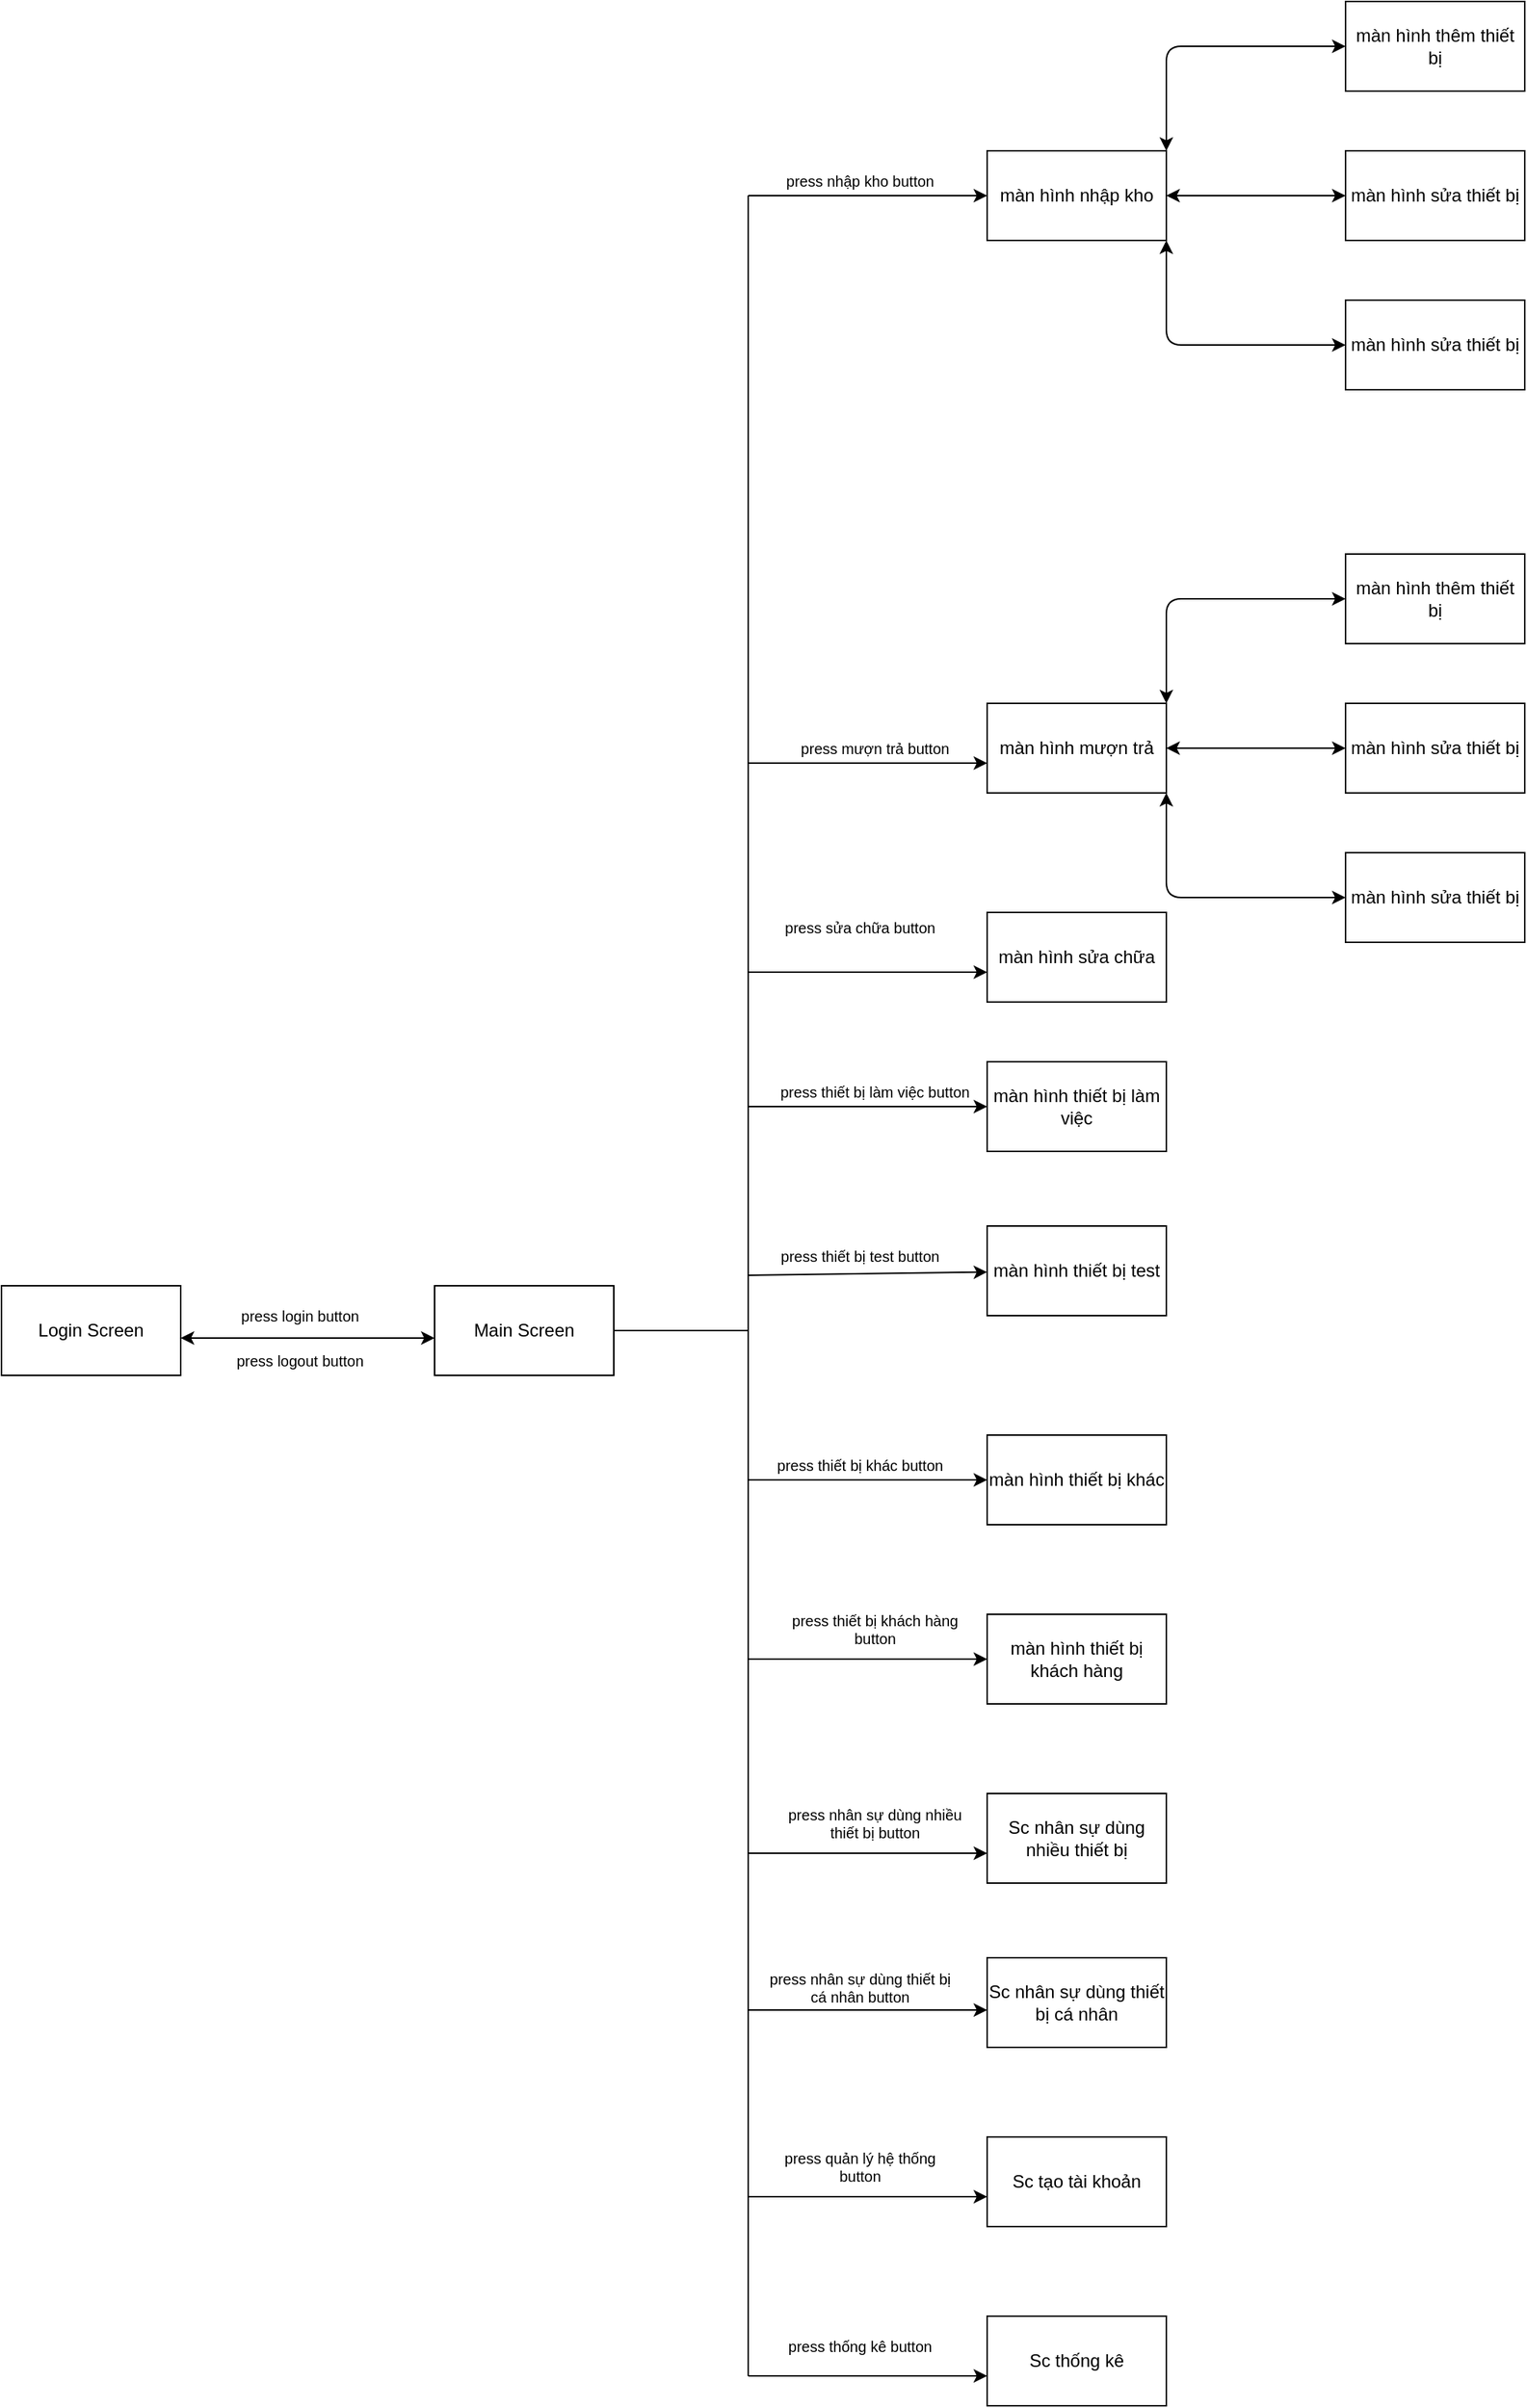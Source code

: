 <mxfile version="14.0.1" type="github">
  <diagram id="LNaT6KfbJGkIjgs2NVqa" name="Page-1">
    <mxGraphModel dx="1747" dy="1721" grid="1" gridSize="10" guides="1" tooltips="1" connect="1" arrows="1" fold="1" page="1" pageScale="1" pageWidth="827" pageHeight="1169" math="0" shadow="0">
      <root>
        <mxCell id="0" />
        <mxCell id="1" parent="0" />
        <mxCell id="f_DrGkyQNnAribpmpM6t-1" value="" style="rounded=0;whiteSpace=wrap;html=1;fontSize=10;" parent="1" vertex="1">
          <mxGeometry x="-90" y="720" width="120" height="60" as="geometry" />
        </mxCell>
        <mxCell id="f_DrGkyQNnAribpmpM6t-2" value="Main Screen" style="text;html=1;strokeColor=none;fillColor=none;align=center;verticalAlign=middle;whiteSpace=wrap;rounded=0;fontSize=12;" parent="1" vertex="1">
          <mxGeometry x="-90" y="740" width="120" height="20" as="geometry" />
        </mxCell>
        <mxCell id="f_DrGkyQNnAribpmpM6t-3" value="" style="rounded=0;whiteSpace=wrap;html=1;fontSize=10;" parent="1" vertex="1">
          <mxGeometry x="280" y="-40" width="120" height="60" as="geometry" />
        </mxCell>
        <mxCell id="f_DrGkyQNnAribpmpM6t-4" value="màn hình nhập kho" style="text;html=1;strokeColor=none;fillColor=none;align=center;verticalAlign=middle;whiteSpace=wrap;rounded=0;fontSize=12;" parent="1" vertex="1">
          <mxGeometry x="280" y="-20" width="120" height="20" as="geometry" />
        </mxCell>
        <mxCell id="f_DrGkyQNnAribpmpM6t-5" value="" style="rounded=0;whiteSpace=wrap;html=1;fontSize=10;" parent="1" vertex="1">
          <mxGeometry x="280" y="330" width="120" height="60" as="geometry" />
        </mxCell>
        <mxCell id="f_DrGkyQNnAribpmpM6t-6" value="màn hình mượn trả" style="text;html=1;strokeColor=none;fillColor=none;align=center;verticalAlign=middle;whiteSpace=wrap;rounded=0;fontSize=12;" parent="1" vertex="1">
          <mxGeometry x="280" y="350" width="120" height="20" as="geometry" />
        </mxCell>
        <mxCell id="f_DrGkyQNnAribpmpM6t-7" value="" style="rounded=0;whiteSpace=wrap;html=1;fontSize=10;" parent="1" vertex="1">
          <mxGeometry x="280" y="470" width="120" height="60" as="geometry" />
        </mxCell>
        <mxCell id="f_DrGkyQNnAribpmpM6t-8" value="màn hình sửa chữa" style="text;html=1;strokeColor=none;fillColor=none;align=center;verticalAlign=middle;whiteSpace=wrap;rounded=0;fontSize=12;" parent="1" vertex="1">
          <mxGeometry x="280" y="490" width="120" height="20" as="geometry" />
        </mxCell>
        <mxCell id="f_DrGkyQNnAribpmpM6t-9" value="" style="rounded=0;whiteSpace=wrap;html=1;fontSize=10;" parent="1" vertex="1">
          <mxGeometry x="280" y="570" width="120" height="60" as="geometry" />
        </mxCell>
        <mxCell id="f_DrGkyQNnAribpmpM6t-10" value="màn hình thiết bị làm việc" style="text;html=1;strokeColor=none;fillColor=none;align=center;verticalAlign=middle;whiteSpace=wrap;rounded=0;fontSize=12;" parent="1" vertex="1">
          <mxGeometry x="280" y="590" width="120" height="20" as="geometry" />
        </mxCell>
        <mxCell id="f_DrGkyQNnAribpmpM6t-11" value="" style="rounded=0;whiteSpace=wrap;html=1;fontSize=10;" parent="1" vertex="1">
          <mxGeometry x="280" y="680" width="120" height="60" as="geometry" />
        </mxCell>
        <mxCell id="f_DrGkyQNnAribpmpM6t-12" value="màn hình thiết bị test" style="text;html=1;strokeColor=none;fillColor=none;align=center;verticalAlign=middle;whiteSpace=wrap;rounded=0;fontSize=12;" parent="1" vertex="1">
          <mxGeometry x="280" y="700" width="120" height="20" as="geometry" />
        </mxCell>
        <mxCell id="f_DrGkyQNnAribpmpM6t-13" value="" style="rounded=0;whiteSpace=wrap;html=1;fontSize=10;" parent="1" vertex="1">
          <mxGeometry x="280" y="820" width="120" height="60" as="geometry" />
        </mxCell>
        <mxCell id="f_DrGkyQNnAribpmpM6t-14" value="màn hình thiết bị khác" style="text;html=1;strokeColor=none;fillColor=none;align=center;verticalAlign=middle;whiteSpace=wrap;rounded=0;fontSize=12;" parent="1" vertex="1">
          <mxGeometry x="280" y="840" width="120" height="20" as="geometry" />
        </mxCell>
        <mxCell id="f_DrGkyQNnAribpmpM6t-15" value="" style="rounded=0;whiteSpace=wrap;html=1;fontSize=10;" parent="1" vertex="1">
          <mxGeometry x="280" y="940" width="120" height="60" as="geometry" />
        </mxCell>
        <mxCell id="f_DrGkyQNnAribpmpM6t-16" value="màn hình thiết bị khách hàng" style="text;html=1;strokeColor=none;fillColor=none;align=center;verticalAlign=middle;whiteSpace=wrap;rounded=0;fontSize=12;" parent="1" vertex="1">
          <mxGeometry x="280" y="960" width="120" height="20" as="geometry" />
        </mxCell>
        <mxCell id="f_DrGkyQNnAribpmpM6t-17" value="" style="rounded=0;whiteSpace=wrap;html=1;fontSize=10;" parent="1" vertex="1">
          <mxGeometry x="280" y="1060" width="120" height="60" as="geometry" />
        </mxCell>
        <mxCell id="f_DrGkyQNnAribpmpM6t-18" value="Sc nhân sự dùng nhiều thiết bị" style="text;html=1;strokeColor=none;fillColor=none;align=center;verticalAlign=middle;whiteSpace=wrap;rounded=0;fontSize=12;" parent="1" vertex="1">
          <mxGeometry x="280" y="1080" width="120" height="20" as="geometry" />
        </mxCell>
        <mxCell id="f_DrGkyQNnAribpmpM6t-19" value="" style="rounded=0;whiteSpace=wrap;html=1;fontSize=10;" parent="1" vertex="1">
          <mxGeometry x="280" y="1170" width="120" height="60" as="geometry" />
        </mxCell>
        <mxCell id="f_DrGkyQNnAribpmpM6t-20" value="Sc nhân sự dùng thiết bị cá nhân" style="text;html=1;strokeColor=none;fillColor=none;align=center;verticalAlign=middle;whiteSpace=wrap;rounded=0;fontSize=12;" parent="1" vertex="1">
          <mxGeometry x="280" y="1190" width="120" height="20" as="geometry" />
        </mxCell>
        <mxCell id="f_DrGkyQNnAribpmpM6t-21" value="" style="rounded=0;whiteSpace=wrap;html=1;fontSize=10;" parent="1" vertex="1">
          <mxGeometry x="280" y="1290" width="120" height="60" as="geometry" />
        </mxCell>
        <mxCell id="f_DrGkyQNnAribpmpM6t-22" value="Sc tạo tài khoản" style="text;html=1;strokeColor=none;fillColor=none;align=center;verticalAlign=middle;whiteSpace=wrap;rounded=0;fontSize=12;" parent="1" vertex="1">
          <mxGeometry x="280" y="1310" width="120" height="20" as="geometry" />
        </mxCell>
        <mxCell id="f_DrGkyQNnAribpmpM6t-23" value="" style="rounded=0;whiteSpace=wrap;html=1;fontSize=10;" parent="1" vertex="1">
          <mxGeometry x="280" y="1410" width="120" height="60" as="geometry" />
        </mxCell>
        <mxCell id="f_DrGkyQNnAribpmpM6t-24" value="Sc thống kê" style="text;html=1;strokeColor=none;fillColor=none;align=center;verticalAlign=middle;whiteSpace=wrap;rounded=0;fontSize=12;" parent="1" vertex="1">
          <mxGeometry x="280" y="1430" width="120" height="20" as="geometry" />
        </mxCell>
        <mxCell id="f_DrGkyQNnAribpmpM6t-31" value="" style="endArrow=none;html=1;fontSize=10;" parent="1" edge="1">
          <mxGeometry width="50" height="50" relative="1" as="geometry">
            <mxPoint x="120" y="1450" as="sourcePoint" />
            <mxPoint x="120" y="-10" as="targetPoint" />
          </mxGeometry>
        </mxCell>
        <mxCell id="f_DrGkyQNnAribpmpM6t-32" value="" style="endArrow=none;html=1;fontSize=10;exitX=1;exitY=0.5;exitDx=0;exitDy=0;" parent="1" source="f_DrGkyQNnAribpmpM6t-1" edge="1">
          <mxGeometry width="50" height="50" relative="1" as="geometry">
            <mxPoint x="170" y="810" as="sourcePoint" />
            <mxPoint x="120" y="750" as="targetPoint" />
          </mxGeometry>
        </mxCell>
        <mxCell id="f_DrGkyQNnAribpmpM6t-33" value="" style="endArrow=classic;html=1;fontSize=10;entryX=0;entryY=0.5;entryDx=0;entryDy=0;" parent="1" target="f_DrGkyQNnAribpmpM6t-4" edge="1">
          <mxGeometry width="50" height="50" relative="1" as="geometry">
            <mxPoint x="120" y="-10" as="sourcePoint" />
            <mxPoint x="220" y="100" as="targetPoint" />
          </mxGeometry>
        </mxCell>
        <mxCell id="f_DrGkyQNnAribpmpM6t-34" value="" style="endArrow=classic;html=1;fontSize=10;entryX=0;entryY=1;entryDx=0;entryDy=0;" parent="1" target="f_DrGkyQNnAribpmpM6t-6" edge="1">
          <mxGeometry width="50" height="50" relative="1" as="geometry">
            <mxPoint x="120" y="370" as="sourcePoint" />
            <mxPoint x="220" y="330" as="targetPoint" />
          </mxGeometry>
        </mxCell>
        <mxCell id="f_DrGkyQNnAribpmpM6t-35" value="" style="endArrow=classic;html=1;fontSize=10;entryX=0;entryY=1;entryDx=0;entryDy=0;" parent="1" target="f_DrGkyQNnAribpmpM6t-8" edge="1">
          <mxGeometry width="50" height="50" relative="1" as="geometry">
            <mxPoint x="120" y="510" as="sourcePoint" />
            <mxPoint x="220" y="330" as="targetPoint" />
          </mxGeometry>
        </mxCell>
        <mxCell id="f_DrGkyQNnAribpmpM6t-36" value="" style="endArrow=classic;html=1;fontSize=10;entryX=0;entryY=0.5;entryDx=0;entryDy=0;" parent="1" target="f_DrGkyQNnAribpmpM6t-10" edge="1">
          <mxGeometry width="50" height="50" relative="1" as="geometry">
            <mxPoint x="120" y="600" as="sourcePoint" />
            <mxPoint x="220" y="630" as="targetPoint" />
          </mxGeometry>
        </mxCell>
        <mxCell id="f_DrGkyQNnAribpmpM6t-37" value="" style="endArrow=classic;html=1;fontSize=10;" parent="1" target="f_DrGkyQNnAribpmpM6t-12" edge="1">
          <mxGeometry width="50" height="50" relative="1" as="geometry">
            <mxPoint x="120" y="713" as="sourcePoint" />
            <mxPoint x="220" y="830" as="targetPoint" />
          </mxGeometry>
        </mxCell>
        <mxCell id="f_DrGkyQNnAribpmpM6t-38" value="" style="endArrow=classic;html=1;fontSize=10;entryX=0;entryY=0.5;entryDx=0;entryDy=0;" parent="1" target="f_DrGkyQNnAribpmpM6t-14" edge="1">
          <mxGeometry width="50" height="50" relative="1" as="geometry">
            <mxPoint x="120" y="850" as="sourcePoint" />
            <mxPoint x="220" y="730" as="targetPoint" />
          </mxGeometry>
        </mxCell>
        <mxCell id="f_DrGkyQNnAribpmpM6t-39" value="" style="endArrow=classic;html=1;fontSize=10;entryX=0;entryY=0.5;entryDx=0;entryDy=0;" parent="1" target="f_DrGkyQNnAribpmpM6t-16" edge="1">
          <mxGeometry width="50" height="50" relative="1" as="geometry">
            <mxPoint x="120" y="970" as="sourcePoint" />
            <mxPoint x="220" y="1030" as="targetPoint" />
          </mxGeometry>
        </mxCell>
        <mxCell id="f_DrGkyQNnAribpmpM6t-40" value="" style="endArrow=classic;html=1;fontSize=10;entryX=0;entryY=1;entryDx=0;entryDy=0;" parent="1" target="f_DrGkyQNnAribpmpM6t-18" edge="1">
          <mxGeometry width="50" height="50" relative="1" as="geometry">
            <mxPoint x="120" y="1100" as="sourcePoint" />
            <mxPoint x="220" y="1130" as="targetPoint" />
          </mxGeometry>
        </mxCell>
        <mxCell id="f_DrGkyQNnAribpmpM6t-41" value="" style="endArrow=classic;html=1;fontSize=10;entryX=0;entryY=0.75;entryDx=0;entryDy=0;" parent="1" target="f_DrGkyQNnAribpmpM6t-20" edge="1">
          <mxGeometry width="50" height="50" relative="1" as="geometry">
            <mxPoint x="120" y="1205" as="sourcePoint" />
            <mxPoint x="220" y="1230" as="targetPoint" />
          </mxGeometry>
        </mxCell>
        <mxCell id="f_DrGkyQNnAribpmpM6t-42" value="" style="endArrow=classic;html=1;fontSize=10;entryX=0;entryY=1;entryDx=0;entryDy=0;" parent="1" target="f_DrGkyQNnAribpmpM6t-22" edge="1">
          <mxGeometry width="50" height="50" relative="1" as="geometry">
            <mxPoint x="120" y="1330" as="sourcePoint" />
            <mxPoint x="220" y="1330" as="targetPoint" />
          </mxGeometry>
        </mxCell>
        <mxCell id="f_DrGkyQNnAribpmpM6t-43" value="" style="endArrow=classic;html=1;fontSize=10;entryX=0;entryY=1;entryDx=0;entryDy=0;" parent="1" target="f_DrGkyQNnAribpmpM6t-24" edge="1">
          <mxGeometry width="50" height="50" relative="1" as="geometry">
            <mxPoint x="120" y="1450" as="sourcePoint" />
            <mxPoint x="220" y="1330" as="targetPoint" />
          </mxGeometry>
        </mxCell>
        <mxCell id="f_DrGkyQNnAribpmpM6t-44" value="" style="rounded=0;whiteSpace=wrap;html=1;fontSize=10;" parent="1" vertex="1">
          <mxGeometry x="-380" y="720" width="120" height="60" as="geometry" />
        </mxCell>
        <mxCell id="f_DrGkyQNnAribpmpM6t-45" value="Login Screen" style="text;html=1;strokeColor=none;fillColor=none;align=center;verticalAlign=middle;whiteSpace=wrap;rounded=0;fontSize=12;" parent="1" vertex="1">
          <mxGeometry x="-380" y="740" width="120" height="20" as="geometry" />
        </mxCell>
        <mxCell id="f_DrGkyQNnAribpmpM6t-46" value="" style="endArrow=classic;startArrow=classic;html=1;fontSize=10;exitX=1;exitY=0.75;exitDx=0;exitDy=0;entryX=0;entryY=0.75;entryDx=0;entryDy=0;" parent="1" source="f_DrGkyQNnAribpmpM6t-45" target="f_DrGkyQNnAribpmpM6t-2" edge="1">
          <mxGeometry width="50" height="50" relative="1" as="geometry">
            <mxPoint x="-70" y="910" as="sourcePoint" />
            <mxPoint x="-20" y="860" as="targetPoint" />
          </mxGeometry>
        </mxCell>
        <mxCell id="f_DrGkyQNnAribpmpM6t-47" value="press login button" style="text;html=1;strokeColor=none;fillColor=none;align=center;verticalAlign=middle;whiteSpace=wrap;rounded=0;fontSize=10;" parent="1" vertex="1">
          <mxGeometry x="-240" y="730" width="120" height="20" as="geometry" />
        </mxCell>
        <mxCell id="f_DrGkyQNnAribpmpM6t-48" value="press logout button" style="text;html=1;strokeColor=none;fillColor=none;align=center;verticalAlign=middle;whiteSpace=wrap;rounded=0;fontSize=10;" parent="1" vertex="1">
          <mxGeometry x="-240" y="760" width="120" height="20" as="geometry" />
        </mxCell>
        <mxCell id="f_DrGkyQNnAribpmpM6t-49" value="press nhập kho button" style="text;html=1;strokeColor=none;fillColor=none;align=center;verticalAlign=middle;whiteSpace=wrap;rounded=0;fontSize=10;" parent="1" vertex="1">
          <mxGeometry x="130" y="-30" width="130" height="20" as="geometry" />
        </mxCell>
        <mxCell id="f_DrGkyQNnAribpmpM6t-50" value="press mượn trả button" style="text;html=1;strokeColor=none;fillColor=none;align=center;verticalAlign=middle;whiteSpace=wrap;rounded=0;fontSize=10;" parent="1" vertex="1">
          <mxGeometry x="140" y="350" width="130" height="20" as="geometry" />
        </mxCell>
        <mxCell id="f_DrGkyQNnAribpmpM6t-51" value="press sửa chữa button" style="text;html=1;strokeColor=none;fillColor=none;align=center;verticalAlign=middle;whiteSpace=wrap;rounded=0;fontSize=10;" parent="1" vertex="1">
          <mxGeometry x="130" y="470" width="130" height="20" as="geometry" />
        </mxCell>
        <mxCell id="f_DrGkyQNnAribpmpM6t-52" value="press thiết bị làm việc button" style="text;html=1;strokeColor=none;fillColor=none;align=center;verticalAlign=middle;whiteSpace=wrap;rounded=0;fontSize=10;" parent="1" vertex="1">
          <mxGeometry x="140" y="580" width="130" height="20" as="geometry" />
        </mxCell>
        <mxCell id="f_DrGkyQNnAribpmpM6t-53" value="press thiết bị test button" style="text;html=1;strokeColor=none;fillColor=none;align=center;verticalAlign=middle;whiteSpace=wrap;rounded=0;fontSize=10;" parent="1" vertex="1">
          <mxGeometry x="130" y="690" width="130" height="20" as="geometry" />
        </mxCell>
        <mxCell id="f_DrGkyQNnAribpmpM6t-54" value="press thiết bị khác button" style="text;html=1;strokeColor=none;fillColor=none;align=center;verticalAlign=middle;whiteSpace=wrap;rounded=0;fontSize=10;" parent="1" vertex="1">
          <mxGeometry x="130" y="830" width="130" height="20" as="geometry" />
        </mxCell>
        <mxCell id="f_DrGkyQNnAribpmpM6t-55" value="press thiết bị khách hàng button" style="text;html=1;strokeColor=none;fillColor=none;align=center;verticalAlign=middle;whiteSpace=wrap;rounded=0;fontSize=10;" parent="1" vertex="1">
          <mxGeometry x="140" y="940" width="130" height="20" as="geometry" />
        </mxCell>
        <mxCell id="f_DrGkyQNnAribpmpM6t-56" value="press nhân sự dùng nhiều thiết bị button" style="text;html=1;strokeColor=none;fillColor=none;align=center;verticalAlign=middle;whiteSpace=wrap;rounded=0;fontSize=10;" parent="1" vertex="1">
          <mxGeometry x="140" y="1070" width="130" height="20" as="geometry" />
        </mxCell>
        <mxCell id="f_DrGkyQNnAribpmpM6t-57" value="press nhân sự dùng thiết bị cá nhân button" style="text;html=1;strokeColor=none;fillColor=none;align=center;verticalAlign=middle;whiteSpace=wrap;rounded=0;fontSize=10;" parent="1" vertex="1">
          <mxGeometry x="130" y="1180" width="130" height="20" as="geometry" />
        </mxCell>
        <mxCell id="f_DrGkyQNnAribpmpM6t-58" value="press quản lý hệ thống button" style="text;html=1;strokeColor=none;fillColor=none;align=center;verticalAlign=middle;whiteSpace=wrap;rounded=0;fontSize=10;" parent="1" vertex="1">
          <mxGeometry x="130" y="1300" width="130" height="20" as="geometry" />
        </mxCell>
        <mxCell id="f_DrGkyQNnAribpmpM6t-59" value="press thống kê button" style="text;html=1;strokeColor=none;fillColor=none;align=center;verticalAlign=middle;whiteSpace=wrap;rounded=0;fontSize=10;" parent="1" vertex="1">
          <mxGeometry x="130" y="1420" width="130" height="20" as="geometry" />
        </mxCell>
        <mxCell id="f_DrGkyQNnAribpmpM6t-61" value="" style="rounded=0;whiteSpace=wrap;html=1;fontSize=10;" parent="1" vertex="1">
          <mxGeometry x="520" y="-140" width="120" height="60" as="geometry" />
        </mxCell>
        <mxCell id="f_DrGkyQNnAribpmpM6t-62" value="màn hình thêm thiết bị" style="text;html=1;strokeColor=none;fillColor=none;align=center;verticalAlign=middle;whiteSpace=wrap;rounded=0;fontSize=12;" parent="1" vertex="1">
          <mxGeometry x="520" y="-120" width="120" height="20" as="geometry" />
        </mxCell>
        <mxCell id="f_DrGkyQNnAribpmpM6t-63" value="" style="rounded=0;whiteSpace=wrap;html=1;fontSize=10;" parent="1" vertex="1">
          <mxGeometry x="520" y="-40" width="120" height="60" as="geometry" />
        </mxCell>
        <mxCell id="f_DrGkyQNnAribpmpM6t-64" value="màn hình sửa thiết bị" style="text;html=1;strokeColor=none;fillColor=none;align=center;verticalAlign=middle;whiteSpace=wrap;rounded=0;fontSize=12;" parent="1" vertex="1">
          <mxGeometry x="520" y="-20" width="120" height="20" as="geometry" />
        </mxCell>
        <mxCell id="f_DrGkyQNnAribpmpM6t-66" value="" style="rounded=0;whiteSpace=wrap;html=1;fontSize=10;" parent="1" vertex="1">
          <mxGeometry x="520" y="60" width="120" height="60" as="geometry" />
        </mxCell>
        <mxCell id="f_DrGkyQNnAribpmpM6t-67" value="màn hình sửa thiết bị" style="text;html=1;strokeColor=none;fillColor=none;align=center;verticalAlign=middle;whiteSpace=wrap;rounded=0;fontSize=12;" parent="1" vertex="1">
          <mxGeometry x="520" y="80" width="120" height="20" as="geometry" />
        </mxCell>
        <mxCell id="f_DrGkyQNnAribpmpM6t-71" value="" style="endArrow=classic;startArrow=classic;html=1;fontSize=10;entryX=0;entryY=0.5;entryDx=0;entryDy=0;exitX=1;exitY=0;exitDx=0;exitDy=0;" parent="1" source="f_DrGkyQNnAribpmpM6t-3" target="f_DrGkyQNnAribpmpM6t-62" edge="1">
          <mxGeometry width="50" height="50" relative="1" as="geometry">
            <mxPoint x="290" y="30" as="sourcePoint" />
            <mxPoint x="340" y="-20" as="targetPoint" />
            <Array as="points">
              <mxPoint x="400" y="-110" />
            </Array>
          </mxGeometry>
        </mxCell>
        <mxCell id="f_DrGkyQNnAribpmpM6t-72" value="" style="endArrow=classic;startArrow=classic;html=1;fontSize=10;entryX=0;entryY=0.5;entryDx=0;entryDy=0;exitX=1;exitY=1;exitDx=0;exitDy=0;" parent="1" source="f_DrGkyQNnAribpmpM6t-3" edge="1">
          <mxGeometry width="50" height="50" relative="1" as="geometry">
            <mxPoint x="400.0" y="160" as="sourcePoint" />
            <mxPoint x="520.0" y="90" as="targetPoint" />
            <Array as="points">
              <mxPoint x="400" y="90" />
            </Array>
          </mxGeometry>
        </mxCell>
        <mxCell id="f_DrGkyQNnAribpmpM6t-74" value="" style="endArrow=classic;startArrow=classic;html=1;fontSize=10;entryX=0;entryY=0.5;entryDx=0;entryDy=0;exitX=1;exitY=0.5;exitDx=0;exitDy=0;" parent="1" source="f_DrGkyQNnAribpmpM6t-4" target="f_DrGkyQNnAribpmpM6t-64" edge="1">
          <mxGeometry width="50" height="50" relative="1" as="geometry">
            <mxPoint x="310" y="60" as="sourcePoint" />
            <mxPoint x="360" y="10" as="targetPoint" />
          </mxGeometry>
        </mxCell>
        <mxCell id="GQeF0Wu0FRK4RDcd6-01-1" value="" style="rounded=0;whiteSpace=wrap;html=1;fontSize=10;" vertex="1" parent="1">
          <mxGeometry x="520" y="230" width="120" height="60" as="geometry" />
        </mxCell>
        <mxCell id="GQeF0Wu0FRK4RDcd6-01-2" value="màn hình thêm thiết bị" style="text;html=1;strokeColor=none;fillColor=none;align=center;verticalAlign=middle;whiteSpace=wrap;rounded=0;fontSize=12;" vertex="1" parent="1">
          <mxGeometry x="520" y="250" width="120" height="20" as="geometry" />
        </mxCell>
        <mxCell id="GQeF0Wu0FRK4RDcd6-01-3" value="" style="rounded=0;whiteSpace=wrap;html=1;fontSize=10;" vertex="1" parent="1">
          <mxGeometry x="520" y="330" width="120" height="60" as="geometry" />
        </mxCell>
        <mxCell id="GQeF0Wu0FRK4RDcd6-01-4" value="màn hình sửa thiết bị" style="text;html=1;strokeColor=none;fillColor=none;align=center;verticalAlign=middle;whiteSpace=wrap;rounded=0;fontSize=12;" vertex="1" parent="1">
          <mxGeometry x="520" y="350" width="120" height="20" as="geometry" />
        </mxCell>
        <mxCell id="GQeF0Wu0FRK4RDcd6-01-5" value="" style="rounded=0;whiteSpace=wrap;html=1;fontSize=10;" vertex="1" parent="1">
          <mxGeometry x="520" y="430" width="120" height="60" as="geometry" />
        </mxCell>
        <mxCell id="GQeF0Wu0FRK4RDcd6-01-6" value="màn hình sửa thiết bị" style="text;html=1;strokeColor=none;fillColor=none;align=center;verticalAlign=middle;whiteSpace=wrap;rounded=0;fontSize=12;" vertex="1" parent="1">
          <mxGeometry x="520" y="450" width="120" height="20" as="geometry" />
        </mxCell>
        <mxCell id="GQeF0Wu0FRK4RDcd6-01-7" value="" style="endArrow=classic;startArrow=classic;html=1;fontSize=10;entryX=0;entryY=0.5;entryDx=0;entryDy=0;exitX=1;exitY=0;exitDx=0;exitDy=0;" edge="1" parent="1" target="GQeF0Wu0FRK4RDcd6-01-2">
          <mxGeometry width="50" height="50" relative="1" as="geometry">
            <mxPoint x="400" y="330" as="sourcePoint" />
            <mxPoint x="340" y="350" as="targetPoint" />
            <Array as="points">
              <mxPoint x="400" y="260" />
            </Array>
          </mxGeometry>
        </mxCell>
        <mxCell id="GQeF0Wu0FRK4RDcd6-01-8" value="" style="endArrow=classic;startArrow=classic;html=1;fontSize=10;entryX=0;entryY=0.5;entryDx=0;entryDy=0;exitX=1;exitY=1;exitDx=0;exitDy=0;" edge="1" parent="1">
          <mxGeometry width="50" height="50" relative="1" as="geometry">
            <mxPoint x="400" y="390" as="sourcePoint" />
            <mxPoint x="520" y="460" as="targetPoint" />
            <Array as="points">
              <mxPoint x="400" y="460" />
            </Array>
          </mxGeometry>
        </mxCell>
        <mxCell id="GQeF0Wu0FRK4RDcd6-01-9" value="" style="endArrow=classic;startArrow=classic;html=1;fontSize=10;entryX=0;entryY=0.5;entryDx=0;entryDy=0;exitX=1;exitY=0.5;exitDx=0;exitDy=0;" edge="1" parent="1" target="GQeF0Wu0FRK4RDcd6-01-4">
          <mxGeometry width="50" height="50" relative="1" as="geometry">
            <mxPoint x="400" y="360" as="sourcePoint" />
            <mxPoint x="360" y="380" as="targetPoint" />
          </mxGeometry>
        </mxCell>
      </root>
    </mxGraphModel>
  </diagram>
</mxfile>
